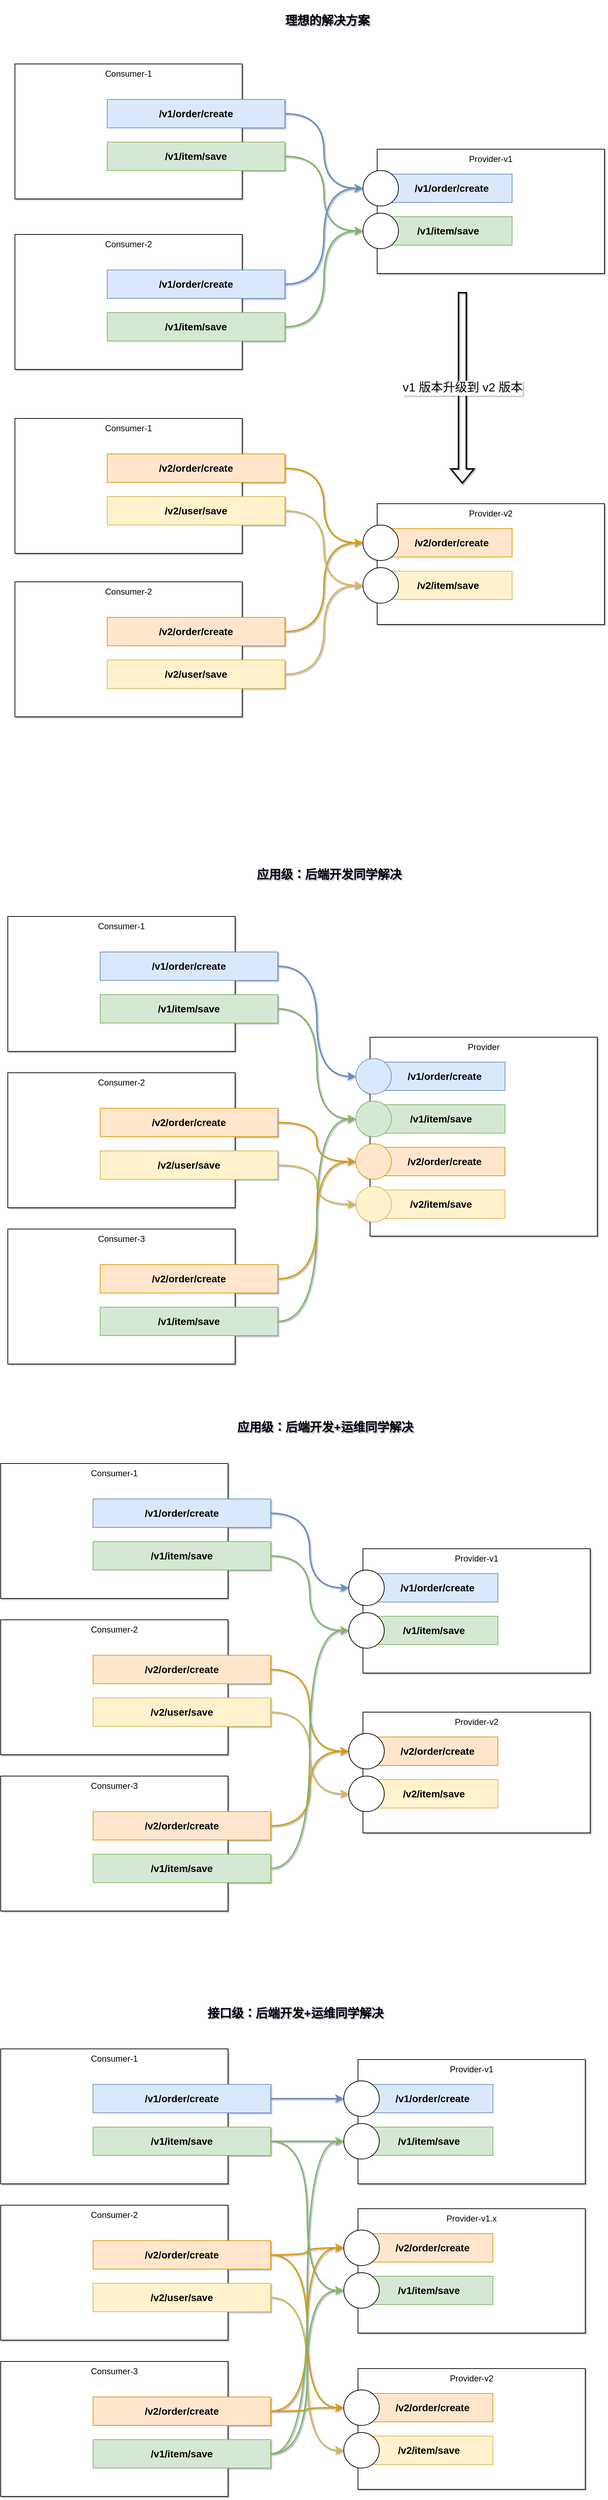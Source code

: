 <mxfile version="17.5.0" type="github">
  <diagram id="qOHGim6ZNj6yDlQAbPKv" name="第 1 页">
    <mxGraphModel dx="1426" dy="1997" grid="0" gridSize="10" guides="1" tooltips="1" connect="1" arrows="1" fold="1" page="1" pageScale="1" pageWidth="827" pageHeight="1169" math="0" shadow="1">
      <root>
        <mxCell id="0" />
        <mxCell id="1" parent="0" />
        <mxCell id="G4z690N9QdItLMLLU8V_-1" value="Consumer-1" style="rounded=0;whiteSpace=wrap;html=1;verticalAlign=top;" vertex="1" parent="1">
          <mxGeometry x="30" y="160" width="320" height="190" as="geometry" />
        </mxCell>
        <mxCell id="G4z690N9QdItLMLLU8V_-24" style="edgeStyle=orthogonalEdgeStyle;rounded=0;orthogonalLoop=1;jettySize=auto;html=1;entryX=0;entryY=0.5;entryDx=0;entryDy=0;fontSize=14;curved=1;fillColor=#dae8fc;strokeColor=#6c8ebf;strokeWidth=2;" edge="1" parent="1" source="G4z690N9QdItLMLLU8V_-2" target="G4z690N9QdItLMLLU8V_-13">
          <mxGeometry relative="1" as="geometry" />
        </mxCell>
        <mxCell id="G4z690N9QdItLMLLU8V_-2" value="/v1/order/create" style="rounded=0;whiteSpace=wrap;html=1;fillColor=#dae8fc;strokeColor=#6c8ebf;fontStyle=1;fontSize=14;" vertex="1" parent="1">
          <mxGeometry x="160" y="210" width="250" height="40" as="geometry" />
        </mxCell>
        <mxCell id="G4z690N9QdItLMLLU8V_-25" style="edgeStyle=orthogonalEdgeStyle;curved=1;rounded=0;orthogonalLoop=1;jettySize=auto;html=1;entryX=0;entryY=0.5;entryDx=0;entryDy=0;fontSize=14;fillColor=#d5e8d4;strokeColor=#82b366;strokeWidth=2;" edge="1" parent="1" source="G4z690N9QdItLMLLU8V_-3" target="G4z690N9QdItLMLLU8V_-14">
          <mxGeometry relative="1" as="geometry" />
        </mxCell>
        <mxCell id="G4z690N9QdItLMLLU8V_-3" value="/v1/item/save" style="rounded=0;whiteSpace=wrap;html=1;fillColor=#d5e8d4;strokeColor=#82b366;fontStyle=1;fontSize=14;" vertex="1" parent="1">
          <mxGeometry x="160" y="270" width="250" height="40" as="geometry" />
        </mxCell>
        <mxCell id="G4z690N9QdItLMLLU8V_-4" value="Consumer-2" style="rounded=0;whiteSpace=wrap;html=1;verticalAlign=top;" vertex="1" parent="1">
          <mxGeometry x="30" y="380" width="320" height="190" as="geometry" />
        </mxCell>
        <mxCell id="G4z690N9QdItLMLLU8V_-26" style="edgeStyle=orthogonalEdgeStyle;curved=1;rounded=0;orthogonalLoop=1;jettySize=auto;html=1;entryX=0;entryY=0.5;entryDx=0;entryDy=0;fontSize=14;fillColor=#ffe6cc;strokeColor=#d79b00;strokeWidth=2;" edge="1" parent="1" source="G4z690N9QdItLMLLU8V_-5" target="G4z690N9QdItLMLLU8V_-22">
          <mxGeometry relative="1" as="geometry" />
        </mxCell>
        <mxCell id="G4z690N9QdItLMLLU8V_-5" value="/v2/order/create" style="rounded=0;whiteSpace=wrap;html=1;fillColor=#ffe6cc;strokeColor=#d79b00;fontStyle=1;fontSize=14;" vertex="1" parent="1">
          <mxGeometry x="160" y="430" width="250" height="40" as="geometry" />
        </mxCell>
        <mxCell id="G4z690N9QdItLMLLU8V_-27" style="edgeStyle=orthogonalEdgeStyle;curved=1;rounded=0;orthogonalLoop=1;jettySize=auto;html=1;entryX=0;entryY=0.5;entryDx=0;entryDy=0;fontSize=14;fillColor=#fff2cc;strokeColor=#d6b656;strokeWidth=2;" edge="1" parent="1" source="G4z690N9QdItLMLLU8V_-6" target="G4z690N9QdItLMLLU8V_-23">
          <mxGeometry relative="1" as="geometry" />
        </mxCell>
        <mxCell id="G4z690N9QdItLMLLU8V_-6" value="/v2/user/save" style="rounded=0;whiteSpace=wrap;html=1;fillColor=#fff2cc;strokeColor=#d6b656;fontStyle=1;fontSize=14;" vertex="1" parent="1">
          <mxGeometry x="160" y="490" width="250" height="40" as="geometry" />
        </mxCell>
        <mxCell id="G4z690N9QdItLMLLU8V_-7" value="Consumer-3" style="rounded=0;whiteSpace=wrap;html=1;verticalAlign=top;" vertex="1" parent="1">
          <mxGeometry x="30" y="600" width="320" height="190" as="geometry" />
        </mxCell>
        <mxCell id="G4z690N9QdItLMLLU8V_-28" style="edgeStyle=orthogonalEdgeStyle;curved=1;rounded=0;orthogonalLoop=1;jettySize=auto;html=1;entryX=0;entryY=0.5;entryDx=0;entryDy=0;fontSize=14;fillColor=#ffe6cc;strokeColor=#d79b00;strokeWidth=2;" edge="1" parent="1" source="G4z690N9QdItLMLLU8V_-8" target="G4z690N9QdItLMLLU8V_-22">
          <mxGeometry relative="1" as="geometry" />
        </mxCell>
        <mxCell id="G4z690N9QdItLMLLU8V_-8" value="/v2/order/create" style="rounded=0;whiteSpace=wrap;html=1;fillColor=#ffe6cc;strokeColor=#d79b00;fontStyle=1;fontSize=14;" vertex="1" parent="1">
          <mxGeometry x="160" y="650" width="250" height="40" as="geometry" />
        </mxCell>
        <mxCell id="G4z690N9QdItLMLLU8V_-29" style="edgeStyle=orthogonalEdgeStyle;curved=1;rounded=0;orthogonalLoop=1;jettySize=auto;html=1;entryX=0;entryY=0.5;entryDx=0;entryDy=0;fontSize=14;fillColor=#d5e8d4;strokeColor=#82b366;strokeWidth=2;" edge="1" parent="1" source="G4z690N9QdItLMLLU8V_-9" target="G4z690N9QdItLMLLU8V_-14">
          <mxGeometry relative="1" as="geometry" />
        </mxCell>
        <mxCell id="G4z690N9QdItLMLLU8V_-9" value="/v1/item/save" style="rounded=0;whiteSpace=wrap;html=1;fillColor=#d5e8d4;strokeColor=#82b366;fontStyle=1;fontSize=14;" vertex="1" parent="1">
          <mxGeometry x="160" y="710" width="250" height="40" as="geometry" />
        </mxCell>
        <mxCell id="G4z690N9QdItLMLLU8V_-10" value="Provider" style="rounded=0;whiteSpace=wrap;html=1;verticalAlign=top;" vertex="1" parent="1">
          <mxGeometry x="540" y="330" width="320" height="280" as="geometry" />
        </mxCell>
        <mxCell id="G4z690N9QdItLMLLU8V_-11" value="/v1/order/create" style="rounded=0;whiteSpace=wrap;html=1;fillColor=#dae8fc;strokeColor=#6c8ebf;fontStyle=1;fontSize=14;" vertex="1" parent="1">
          <mxGeometry x="560" y="365" width="170" height="40" as="geometry" />
        </mxCell>
        <mxCell id="G4z690N9QdItLMLLU8V_-12" value="/v1/item/save" style="rounded=0;whiteSpace=wrap;html=1;fillColor=#d5e8d4;strokeColor=#82b366;fontStyle=1;fontSize=14;" vertex="1" parent="1">
          <mxGeometry x="550" y="425" width="180" height="40" as="geometry" />
        </mxCell>
        <mxCell id="G4z690N9QdItLMLLU8V_-13" value="" style="ellipse;whiteSpace=wrap;html=1;aspect=fixed;fillColor=#dae8fc;strokeColor=#6c8ebf;" vertex="1" parent="1">
          <mxGeometry x="520" y="360" width="50" height="50" as="geometry" />
        </mxCell>
        <mxCell id="G4z690N9QdItLMLLU8V_-14" value="" style="ellipse;whiteSpace=wrap;html=1;aspect=fixed;fillColor=#d5e8d4;strokeColor=#82b366;" vertex="1" parent="1">
          <mxGeometry x="520" y="420" width="50" height="50" as="geometry" />
        </mxCell>
        <mxCell id="G4z690N9QdItLMLLU8V_-20" value="/v2/order/create" style="rounded=0;whiteSpace=wrap;html=1;fillColor=#ffe6cc;strokeColor=#d79b00;fontStyle=1;fontSize=14;" vertex="1" parent="1">
          <mxGeometry x="560" y="485" width="170" height="40" as="geometry" />
        </mxCell>
        <mxCell id="G4z690N9QdItLMLLU8V_-21" value="/v2/item/save" style="rounded=0;whiteSpace=wrap;html=1;fillColor=#fff2cc;strokeColor=#d6b656;fontStyle=1;fontSize=14;" vertex="1" parent="1">
          <mxGeometry x="550" y="545" width="180" height="40" as="geometry" />
        </mxCell>
        <mxCell id="G4z690N9QdItLMLLU8V_-22" value="" style="ellipse;whiteSpace=wrap;html=1;aspect=fixed;fillColor=#ffe6cc;strokeColor=#d79b00;" vertex="1" parent="1">
          <mxGeometry x="520" y="480" width="50" height="50" as="geometry" />
        </mxCell>
        <mxCell id="G4z690N9QdItLMLLU8V_-23" value="" style="ellipse;whiteSpace=wrap;html=1;aspect=fixed;fillColor=#fff2cc;strokeColor=#d6b656;" vertex="1" parent="1">
          <mxGeometry x="520" y="540" width="50" height="50" as="geometry" />
        </mxCell>
        <mxCell id="G4z690N9QdItLMLLU8V_-30" value="应用级：后端开发同学解决" style="text;html=1;strokeColor=none;fillColor=none;align=center;verticalAlign=middle;whiteSpace=wrap;rounded=0;fontSize=17;fontStyle=1" vertex="1" parent="1">
          <mxGeometry x="363" y="72" width="239" height="60" as="geometry" />
        </mxCell>
        <mxCell id="G4z690N9QdItLMLLU8V_-31" value="Consumer-1" style="rounded=0;whiteSpace=wrap;html=1;verticalAlign=top;" vertex="1" parent="1">
          <mxGeometry x="20" y="930" width="320" height="190" as="geometry" />
        </mxCell>
        <mxCell id="G4z690N9QdItLMLLU8V_-32" style="edgeStyle=orthogonalEdgeStyle;rounded=0;orthogonalLoop=1;jettySize=auto;html=1;entryX=0;entryY=0.5;entryDx=0;entryDy=0;fontSize=14;curved=1;fillColor=#dae8fc;strokeColor=#6c8ebf;strokeWidth=2;" edge="1" parent="1" source="G4z690N9QdItLMLLU8V_-33" target="G4z690N9QdItLMLLU8V_-49">
          <mxGeometry relative="1" as="geometry" />
        </mxCell>
        <mxCell id="G4z690N9QdItLMLLU8V_-33" value="/v1/order/create" style="rounded=0;whiteSpace=wrap;html=1;fillColor=#dae8fc;strokeColor=#6c8ebf;fontStyle=1;fontSize=14;" vertex="1" parent="1">
          <mxGeometry x="150" y="980" width="250" height="40" as="geometry" />
        </mxCell>
        <mxCell id="G4z690N9QdItLMLLU8V_-34" style="edgeStyle=orthogonalEdgeStyle;curved=1;rounded=0;orthogonalLoop=1;jettySize=auto;html=1;entryX=0;entryY=0.5;entryDx=0;entryDy=0;fontSize=14;fillColor=#d5e8d4;strokeColor=#82b366;strokeWidth=2;" edge="1" parent="1" source="G4z690N9QdItLMLLU8V_-35" target="G4z690N9QdItLMLLU8V_-50">
          <mxGeometry relative="1" as="geometry" />
        </mxCell>
        <mxCell id="G4z690N9QdItLMLLU8V_-35" value="/v1/item/save" style="rounded=0;whiteSpace=wrap;html=1;fillColor=#d5e8d4;strokeColor=#82b366;fontStyle=1;fontSize=14;" vertex="1" parent="1">
          <mxGeometry x="150" y="1040" width="250" height="40" as="geometry" />
        </mxCell>
        <mxCell id="G4z690N9QdItLMLLU8V_-36" value="Consumer-2" style="rounded=0;whiteSpace=wrap;html=1;verticalAlign=top;" vertex="1" parent="1">
          <mxGeometry x="20" y="1150" width="320" height="190" as="geometry" />
        </mxCell>
        <mxCell id="G4z690N9QdItLMLLU8V_-37" style="edgeStyle=orthogonalEdgeStyle;curved=1;rounded=0;orthogonalLoop=1;jettySize=auto;html=1;entryX=0;entryY=0.5;entryDx=0;entryDy=0;fontSize=14;fillColor=#ffe6cc;strokeColor=#d79b00;strokeWidth=2;" edge="1" parent="1" source="G4z690N9QdItLMLLU8V_-38" target="G4z690N9QdItLMLLU8V_-63">
          <mxGeometry relative="1" as="geometry">
            <mxPoint x="520" y="1120" as="targetPoint" />
          </mxGeometry>
        </mxCell>
        <mxCell id="G4z690N9QdItLMLLU8V_-38" value="/v2/order/create" style="rounded=0;whiteSpace=wrap;html=1;fillColor=#ffe6cc;strokeColor=#d79b00;fontStyle=1;fontSize=14;" vertex="1" parent="1">
          <mxGeometry x="150" y="1200" width="250" height="40" as="geometry" />
        </mxCell>
        <mxCell id="G4z690N9QdItLMLLU8V_-39" style="edgeStyle=orthogonalEdgeStyle;curved=1;rounded=0;orthogonalLoop=1;jettySize=auto;html=1;entryX=0;entryY=0.5;entryDx=0;entryDy=0;fontSize=14;fillColor=#fff2cc;strokeColor=#d6b656;strokeWidth=2;" edge="1" parent="1" source="G4z690N9QdItLMLLU8V_-40" target="G4z690N9QdItLMLLU8V_-64">
          <mxGeometry relative="1" as="geometry">
            <mxPoint x="520" y="1180" as="targetPoint" />
          </mxGeometry>
        </mxCell>
        <mxCell id="G4z690N9QdItLMLLU8V_-40" value="/v2/user/save" style="rounded=0;whiteSpace=wrap;html=1;fillColor=#fff2cc;strokeColor=#d6b656;fontStyle=1;fontSize=14;" vertex="1" parent="1">
          <mxGeometry x="150" y="1260" width="250" height="40" as="geometry" />
        </mxCell>
        <mxCell id="G4z690N9QdItLMLLU8V_-41" value="Consumer-3" style="rounded=0;whiteSpace=wrap;html=1;verticalAlign=top;" vertex="1" parent="1">
          <mxGeometry x="20" y="1370" width="320" height="190" as="geometry" />
        </mxCell>
        <mxCell id="G4z690N9QdItLMLLU8V_-42" style="edgeStyle=orthogonalEdgeStyle;curved=1;rounded=0;orthogonalLoop=1;jettySize=auto;html=1;entryX=0;entryY=0.5;entryDx=0;entryDy=0;fontSize=14;fillColor=#ffe6cc;strokeColor=#d79b00;strokeWidth=2;" edge="1" parent="1" source="G4z690N9QdItLMLLU8V_-43" target="G4z690N9QdItLMLLU8V_-63">
          <mxGeometry relative="1" as="geometry">
            <mxPoint x="520" y="1120" as="targetPoint" />
          </mxGeometry>
        </mxCell>
        <mxCell id="G4z690N9QdItLMLLU8V_-43" value="/v2/order/create" style="rounded=0;whiteSpace=wrap;html=1;fillColor=#ffe6cc;strokeColor=#d79b00;fontStyle=1;fontSize=14;" vertex="1" parent="1">
          <mxGeometry x="150" y="1420" width="250" height="40" as="geometry" />
        </mxCell>
        <mxCell id="G4z690N9QdItLMLLU8V_-44" style="edgeStyle=orthogonalEdgeStyle;curved=1;rounded=0;orthogonalLoop=1;jettySize=auto;html=1;entryX=0;entryY=0.5;entryDx=0;entryDy=0;fontSize=14;fillColor=#d5e8d4;strokeColor=#82b366;strokeWidth=2;" edge="1" parent="1" source="G4z690N9QdItLMLLU8V_-45" target="G4z690N9QdItLMLLU8V_-50">
          <mxGeometry relative="1" as="geometry" />
        </mxCell>
        <mxCell id="G4z690N9QdItLMLLU8V_-45" value="/v1/item/save" style="rounded=0;whiteSpace=wrap;html=1;fillColor=#d5e8d4;strokeColor=#82b366;fontStyle=1;fontSize=14;" vertex="1" parent="1">
          <mxGeometry x="150" y="1480" width="250" height="40" as="geometry" />
        </mxCell>
        <mxCell id="G4z690N9QdItLMLLU8V_-46" value="Provider-v1" style="rounded=0;whiteSpace=wrap;html=1;verticalAlign=top;" vertex="1" parent="1">
          <mxGeometry x="530" y="1050" width="320" height="175" as="geometry" />
        </mxCell>
        <mxCell id="G4z690N9QdItLMLLU8V_-47" value="/v1/order/create" style="rounded=0;whiteSpace=wrap;html=1;fillColor=#dae8fc;strokeColor=#6c8ebf;fontStyle=1;fontSize=14;" vertex="1" parent="1">
          <mxGeometry x="550" y="1085" width="170" height="40" as="geometry" />
        </mxCell>
        <mxCell id="G4z690N9QdItLMLLU8V_-48" value="/v1/item/save" style="rounded=0;whiteSpace=wrap;html=1;fillColor=#d5e8d4;strokeColor=#82b366;fontStyle=1;fontSize=14;" vertex="1" parent="1">
          <mxGeometry x="540" y="1145" width="180" height="40" as="geometry" />
        </mxCell>
        <mxCell id="G4z690N9QdItLMLLU8V_-49" value="" style="ellipse;whiteSpace=wrap;html=1;aspect=fixed;" vertex="1" parent="1">
          <mxGeometry x="510" y="1080" width="50" height="50" as="geometry" />
        </mxCell>
        <mxCell id="G4z690N9QdItLMLLU8V_-50" value="" style="ellipse;whiteSpace=wrap;html=1;aspect=fixed;" vertex="1" parent="1">
          <mxGeometry x="510" y="1140" width="50" height="50" as="geometry" />
        </mxCell>
        <mxCell id="G4z690N9QdItLMLLU8V_-56" value="Provider-v2" style="rounded=0;whiteSpace=wrap;html=1;verticalAlign=top;" vertex="1" parent="1">
          <mxGeometry x="530" y="1280" width="320" height="170" as="geometry" />
        </mxCell>
        <mxCell id="G4z690N9QdItLMLLU8V_-61" value="/v2/order/create" style="rounded=0;whiteSpace=wrap;html=1;fillColor=#ffe6cc;strokeColor=#d79b00;fontStyle=1;fontSize=14;" vertex="1" parent="1">
          <mxGeometry x="550" y="1315" width="170" height="40" as="geometry" />
        </mxCell>
        <mxCell id="G4z690N9QdItLMLLU8V_-62" value="/v2/item/save" style="rounded=0;whiteSpace=wrap;html=1;fillColor=#fff2cc;strokeColor=#d6b656;fontStyle=1;fontSize=14;" vertex="1" parent="1">
          <mxGeometry x="540" y="1375" width="180" height="40" as="geometry" />
        </mxCell>
        <mxCell id="G4z690N9QdItLMLLU8V_-63" value="" style="ellipse;whiteSpace=wrap;html=1;aspect=fixed;" vertex="1" parent="1">
          <mxGeometry x="510" y="1310" width="50" height="50" as="geometry" />
        </mxCell>
        <mxCell id="G4z690N9QdItLMLLU8V_-64" value="" style="ellipse;whiteSpace=wrap;html=1;aspect=fixed;" vertex="1" parent="1">
          <mxGeometry x="510" y="1370" width="50" height="50" as="geometry" />
        </mxCell>
        <mxCell id="G4z690N9QdItLMLLU8V_-65" value="应用级：后端开发+运维同学解决" style="text;html=1;strokeColor=none;fillColor=none;align=center;verticalAlign=middle;whiteSpace=wrap;rounded=0;fontSize=17;fontStyle=1" vertex="1" parent="1">
          <mxGeometry x="350" y="850" width="254" height="60" as="geometry" />
        </mxCell>
        <mxCell id="G4z690N9QdItLMLLU8V_-66" value="Consumer-1" style="rounded=0;whiteSpace=wrap;html=1;verticalAlign=top;" vertex="1" parent="1">
          <mxGeometry x="40" y="-1040" width="320" height="190" as="geometry" />
        </mxCell>
        <mxCell id="G4z690N9QdItLMLLU8V_-80" style="edgeStyle=orthogonalEdgeStyle;curved=1;rounded=0;orthogonalLoop=1;jettySize=auto;html=1;entryX=0;entryY=0.5;entryDx=0;entryDy=0;fontSize=17;strokeWidth=2;fillColor=#dae8fc;strokeColor=#6c8ebf;" edge="1" parent="1" source="G4z690N9QdItLMLLU8V_-67" target="G4z690N9QdItLMLLU8V_-75">
          <mxGeometry relative="1" as="geometry" />
        </mxCell>
        <mxCell id="G4z690N9QdItLMLLU8V_-67" value="/v1/order/create" style="rounded=0;whiteSpace=wrap;html=1;fillColor=#dae8fc;strokeColor=#6c8ebf;fontStyle=1;fontSize=14;" vertex="1" parent="1">
          <mxGeometry x="170" y="-990" width="250" height="40" as="geometry" />
        </mxCell>
        <mxCell id="G4z690N9QdItLMLLU8V_-81" style="edgeStyle=orthogonalEdgeStyle;curved=1;rounded=0;orthogonalLoop=1;jettySize=auto;html=1;entryX=0;entryY=0.5;entryDx=0;entryDy=0;fontSize=17;strokeWidth=2;fillColor=#d5e8d4;strokeColor=#82b366;" edge="1" parent="1" source="G4z690N9QdItLMLLU8V_-68" target="G4z690N9QdItLMLLU8V_-76">
          <mxGeometry relative="1" as="geometry" />
        </mxCell>
        <mxCell id="G4z690N9QdItLMLLU8V_-68" value="/v1/item/save" style="rounded=0;whiteSpace=wrap;html=1;fillColor=#d5e8d4;strokeColor=#82b366;fontStyle=1;fontSize=14;" vertex="1" parent="1">
          <mxGeometry x="170" y="-930" width="250" height="40" as="geometry" />
        </mxCell>
        <mxCell id="G4z690N9QdItLMLLU8V_-69" value="Consumer-2" style="rounded=0;whiteSpace=wrap;html=1;verticalAlign=top;" vertex="1" parent="1">
          <mxGeometry x="40" y="-311" width="320" height="190" as="geometry" />
        </mxCell>
        <mxCell id="G4z690N9QdItLMLLU8V_-94" style="edgeStyle=orthogonalEdgeStyle;curved=1;rounded=0;orthogonalLoop=1;jettySize=auto;html=1;entryX=0;entryY=0.5;entryDx=0;entryDy=0;fontSize=17;strokeWidth=2;fillColor=#ffe6cc;strokeColor=#d79b00;" edge="1" parent="1" source="G4z690N9QdItLMLLU8V_-70" target="G4z690N9QdItLMLLU8V_-90">
          <mxGeometry relative="1" as="geometry" />
        </mxCell>
        <mxCell id="G4z690N9QdItLMLLU8V_-70" value="/v2/order/create" style="rounded=0;whiteSpace=wrap;html=1;fillColor=#ffe6cc;strokeColor=#d79b00;fontStyle=1;fontSize=14;" vertex="1" parent="1">
          <mxGeometry x="170" y="-261" width="250" height="40" as="geometry" />
        </mxCell>
        <mxCell id="G4z690N9QdItLMLLU8V_-95" style="edgeStyle=orthogonalEdgeStyle;curved=1;rounded=0;orthogonalLoop=1;jettySize=auto;html=1;entryX=0;entryY=0.5;entryDx=0;entryDy=0;fontSize=17;strokeWidth=2;fillColor=#fff2cc;strokeColor=#d6b656;" edge="1" parent="1" source="G4z690N9QdItLMLLU8V_-71" target="G4z690N9QdItLMLLU8V_-91">
          <mxGeometry relative="1" as="geometry" />
        </mxCell>
        <mxCell id="G4z690N9QdItLMLLU8V_-71" value="/v2/user/save" style="rounded=0;whiteSpace=wrap;html=1;fillColor=#fff2cc;strokeColor=#d6b656;fontStyle=1;fontSize=14;" vertex="1" parent="1">
          <mxGeometry x="170" y="-201" width="250" height="40" as="geometry" />
        </mxCell>
        <mxCell id="G4z690N9QdItLMLLU8V_-72" value="Provider-v1" style="rounded=0;whiteSpace=wrap;html=1;verticalAlign=top;" vertex="1" parent="1">
          <mxGeometry x="550" y="-920" width="320" height="175" as="geometry" />
        </mxCell>
        <mxCell id="G4z690N9QdItLMLLU8V_-73" value="/v1/order/create" style="rounded=0;whiteSpace=wrap;html=1;fillColor=#dae8fc;strokeColor=#6c8ebf;fontStyle=1;fontSize=14;" vertex="1" parent="1">
          <mxGeometry x="570" y="-885" width="170" height="40" as="geometry" />
        </mxCell>
        <mxCell id="G4z690N9QdItLMLLU8V_-74" value="/v1/item/save" style="rounded=0;whiteSpace=wrap;html=1;fillColor=#d5e8d4;strokeColor=#82b366;fontStyle=1;fontSize=14;" vertex="1" parent="1">
          <mxGeometry x="560" y="-825" width="180" height="40" as="geometry" />
        </mxCell>
        <mxCell id="G4z690N9QdItLMLLU8V_-75" value="" style="ellipse;whiteSpace=wrap;html=1;aspect=fixed;" vertex="1" parent="1">
          <mxGeometry x="530" y="-890" width="50" height="50" as="geometry" />
        </mxCell>
        <mxCell id="G4z690N9QdItLMLLU8V_-76" value="" style="ellipse;whiteSpace=wrap;html=1;aspect=fixed;" vertex="1" parent="1">
          <mxGeometry x="530" y="-830" width="50" height="50" as="geometry" />
        </mxCell>
        <mxCell id="G4z690N9QdItLMLLU8V_-77" value="Consumer-2" style="rounded=0;whiteSpace=wrap;html=1;verticalAlign=top;" vertex="1" parent="1">
          <mxGeometry x="40" y="-800" width="320" height="190" as="geometry" />
        </mxCell>
        <mxCell id="G4z690N9QdItLMLLU8V_-82" style="edgeStyle=orthogonalEdgeStyle;curved=1;rounded=0;orthogonalLoop=1;jettySize=auto;html=1;entryX=0;entryY=0.5;entryDx=0;entryDy=0;fontSize=17;strokeWidth=2;fillColor=#dae8fc;strokeColor=#6c8ebf;" edge="1" parent="1" source="G4z690N9QdItLMLLU8V_-78" target="G4z690N9QdItLMLLU8V_-75">
          <mxGeometry relative="1" as="geometry" />
        </mxCell>
        <mxCell id="G4z690N9QdItLMLLU8V_-78" value="/v1/order/create" style="rounded=0;whiteSpace=wrap;html=1;fillColor=#dae8fc;strokeColor=#6c8ebf;fontStyle=1;fontSize=14;" vertex="1" parent="1">
          <mxGeometry x="170" y="-750" width="250" height="40" as="geometry" />
        </mxCell>
        <mxCell id="G4z690N9QdItLMLLU8V_-83" style="edgeStyle=orthogonalEdgeStyle;curved=1;rounded=0;orthogonalLoop=1;jettySize=auto;html=1;entryX=0;entryY=0.5;entryDx=0;entryDy=0;fontSize=17;strokeWidth=2;fillColor=#d5e8d4;strokeColor=#82b366;" edge="1" parent="1" source="G4z690N9QdItLMLLU8V_-79" target="G4z690N9QdItLMLLU8V_-76">
          <mxGeometry relative="1" as="geometry" />
        </mxCell>
        <mxCell id="G4z690N9QdItLMLLU8V_-79" value="/v1/item/save" style="rounded=0;whiteSpace=wrap;html=1;fillColor=#d5e8d4;strokeColor=#82b366;fontStyle=1;fontSize=14;" vertex="1" parent="1">
          <mxGeometry x="170" y="-690" width="250" height="40" as="geometry" />
        </mxCell>
        <mxCell id="G4z690N9QdItLMLLU8V_-84" value="Consumer-1" style="rounded=0;whiteSpace=wrap;html=1;verticalAlign=top;" vertex="1" parent="1">
          <mxGeometry x="40" y="-541" width="320" height="190" as="geometry" />
        </mxCell>
        <mxCell id="G4z690N9QdItLMLLU8V_-92" style="edgeStyle=orthogonalEdgeStyle;curved=1;rounded=0;orthogonalLoop=1;jettySize=auto;html=1;entryX=0;entryY=0.5;entryDx=0;entryDy=0;fontSize=17;strokeWidth=2;fillColor=#ffe6cc;strokeColor=#d79b00;" edge="1" parent="1" source="G4z690N9QdItLMLLU8V_-85" target="G4z690N9QdItLMLLU8V_-90">
          <mxGeometry relative="1" as="geometry" />
        </mxCell>
        <mxCell id="G4z690N9QdItLMLLU8V_-85" value="/v2/order/create" style="rounded=0;whiteSpace=wrap;html=1;fillColor=#ffe6cc;strokeColor=#d79b00;fontStyle=1;fontSize=14;" vertex="1" parent="1">
          <mxGeometry x="170" y="-491" width="250" height="40" as="geometry" />
        </mxCell>
        <mxCell id="G4z690N9QdItLMLLU8V_-93" style="edgeStyle=orthogonalEdgeStyle;curved=1;rounded=0;orthogonalLoop=1;jettySize=auto;html=1;entryX=0;entryY=0.5;entryDx=0;entryDy=0;fontSize=17;strokeWidth=2;fillColor=#fff2cc;strokeColor=#d6b656;" edge="1" parent="1" source="G4z690N9QdItLMLLU8V_-86" target="G4z690N9QdItLMLLU8V_-91">
          <mxGeometry relative="1" as="geometry" />
        </mxCell>
        <mxCell id="G4z690N9QdItLMLLU8V_-86" value="/v2/user/save" style="rounded=0;whiteSpace=wrap;html=1;fillColor=#fff2cc;strokeColor=#d6b656;fontStyle=1;fontSize=14;" vertex="1" parent="1">
          <mxGeometry x="170" y="-431" width="250" height="40" as="geometry" />
        </mxCell>
        <mxCell id="G4z690N9QdItLMLLU8V_-87" value="Provider-v2" style="rounded=0;whiteSpace=wrap;html=1;verticalAlign=top;" vertex="1" parent="1">
          <mxGeometry x="550" y="-421" width="320" height="170" as="geometry" />
        </mxCell>
        <mxCell id="G4z690N9QdItLMLLU8V_-88" value="/v2/order/create" style="rounded=0;whiteSpace=wrap;html=1;fillColor=#ffe6cc;strokeColor=#d79b00;fontStyle=1;fontSize=14;" vertex="1" parent="1">
          <mxGeometry x="570" y="-386" width="170" height="40" as="geometry" />
        </mxCell>
        <mxCell id="G4z690N9QdItLMLLU8V_-89" value="/v2/item/save" style="rounded=0;whiteSpace=wrap;html=1;fillColor=#fff2cc;strokeColor=#d6b656;fontStyle=1;fontSize=14;" vertex="1" parent="1">
          <mxGeometry x="560" y="-326" width="180" height="40" as="geometry" />
        </mxCell>
        <mxCell id="G4z690N9QdItLMLLU8V_-90" value="" style="ellipse;whiteSpace=wrap;html=1;aspect=fixed;" vertex="1" parent="1">
          <mxGeometry x="530" y="-391" width="50" height="50" as="geometry" />
        </mxCell>
        <mxCell id="G4z690N9QdItLMLLU8V_-91" value="" style="ellipse;whiteSpace=wrap;html=1;aspect=fixed;" vertex="1" parent="1">
          <mxGeometry x="530" y="-331" width="50" height="50" as="geometry" />
        </mxCell>
        <mxCell id="G4z690N9QdItLMLLU8V_-96" value="理想的解决方案" style="text;html=1;strokeColor=none;fillColor=none;align=center;verticalAlign=middle;whiteSpace=wrap;rounded=0;fontSize=17;fontStyle=1" vertex="1" parent="1">
          <mxGeometry x="400" y="-1130" width="160" height="60" as="geometry" />
        </mxCell>
        <mxCell id="G4z690N9QdItLMLLU8V_-97" value="v1 版本升级到 v2 版本" style="shape=flexArrow;endArrow=classic;html=1;rounded=0;fontSize=17;strokeWidth=2;curved=1;" edge="1" parent="1">
          <mxGeometry width="50" height="50" relative="1" as="geometry">
            <mxPoint x="670" y="-719" as="sourcePoint" />
            <mxPoint x="670" y="-449" as="targetPoint" />
          </mxGeometry>
        </mxCell>
        <mxCell id="G4z690N9QdItLMLLU8V_-98" value="Consumer-1" style="rounded=0;whiteSpace=wrap;html=1;verticalAlign=top;" vertex="1" parent="1">
          <mxGeometry x="20" y="1754" width="320" height="190" as="geometry" />
        </mxCell>
        <mxCell id="G4z690N9QdItLMLLU8V_-99" style="edgeStyle=orthogonalEdgeStyle;rounded=0;orthogonalLoop=1;jettySize=auto;html=1;entryX=0;entryY=0.5;entryDx=0;entryDy=0;fontSize=14;curved=1;fillColor=#dae8fc;strokeColor=#6c8ebf;strokeWidth=2;" edge="1" parent="1" source="G4z690N9QdItLMLLU8V_-100" target="G4z690N9QdItLMLLU8V_-116">
          <mxGeometry relative="1" as="geometry" />
        </mxCell>
        <mxCell id="G4z690N9QdItLMLLU8V_-100" value="/v1/order/create" style="rounded=0;whiteSpace=wrap;html=1;fillColor=#dae8fc;strokeColor=#6c8ebf;fontStyle=1;fontSize=14;" vertex="1" parent="1">
          <mxGeometry x="150" y="1804" width="250" height="40" as="geometry" />
        </mxCell>
        <mxCell id="G4z690N9QdItLMLLU8V_-101" style="edgeStyle=orthogonalEdgeStyle;curved=1;rounded=0;orthogonalLoop=1;jettySize=auto;html=1;entryX=0;entryY=0.5;entryDx=0;entryDy=0;fontSize=14;fillColor=#d5e8d4;strokeColor=#82b366;strokeWidth=2;" edge="1" parent="1" source="G4z690N9QdItLMLLU8V_-102" target="G4z690N9QdItLMLLU8V_-117">
          <mxGeometry relative="1" as="geometry" />
        </mxCell>
        <mxCell id="G4z690N9QdItLMLLU8V_-130" style="edgeStyle=orthogonalEdgeStyle;curved=1;rounded=0;orthogonalLoop=1;jettySize=auto;html=1;entryX=0;entryY=0.5;entryDx=0;entryDy=0;fontSize=17;strokeWidth=2;fillColor=#d5e8d4;strokeColor=#82b366;" edge="1" parent="1" source="G4z690N9QdItLMLLU8V_-102" target="G4z690N9QdItLMLLU8V_-127">
          <mxGeometry relative="1" as="geometry" />
        </mxCell>
        <mxCell id="G4z690N9QdItLMLLU8V_-102" value="/v1/item/save" style="rounded=0;whiteSpace=wrap;html=1;fillColor=#d5e8d4;strokeColor=#82b366;fontStyle=1;fontSize=14;" vertex="1" parent="1">
          <mxGeometry x="150" y="1864" width="250" height="40" as="geometry" />
        </mxCell>
        <mxCell id="G4z690N9QdItLMLLU8V_-103" value="Consumer-2" style="rounded=0;whiteSpace=wrap;html=1;verticalAlign=top;" vertex="1" parent="1">
          <mxGeometry x="20" y="1974" width="320" height="190" as="geometry" />
        </mxCell>
        <mxCell id="G4z690N9QdItLMLLU8V_-104" style="edgeStyle=orthogonalEdgeStyle;curved=1;rounded=0;orthogonalLoop=1;jettySize=auto;html=1;entryX=0;entryY=0.5;entryDx=0;entryDy=0;fontSize=14;fillColor=#ffe6cc;strokeColor=#d79b00;strokeWidth=2;" edge="1" parent="1" source="G4z690N9QdItLMLLU8V_-105" target="G4z690N9QdItLMLLU8V_-121">
          <mxGeometry relative="1" as="geometry">
            <mxPoint x="520" y="1944" as="targetPoint" />
          </mxGeometry>
        </mxCell>
        <mxCell id="G4z690N9QdItLMLLU8V_-128" style="edgeStyle=orthogonalEdgeStyle;curved=1;rounded=0;orthogonalLoop=1;jettySize=auto;html=1;entryX=0;entryY=0.5;entryDx=0;entryDy=0;fontSize=17;strokeWidth=2;fillColor=#ffe6cc;strokeColor=#d79b00;" edge="1" parent="1" source="G4z690N9QdItLMLLU8V_-105" target="G4z690N9QdItLMLLU8V_-126">
          <mxGeometry relative="1" as="geometry" />
        </mxCell>
        <mxCell id="G4z690N9QdItLMLLU8V_-105" value="/v2/order/create" style="rounded=0;whiteSpace=wrap;html=1;fillColor=#ffe6cc;strokeColor=#d79b00;fontStyle=1;fontSize=14;" vertex="1" parent="1">
          <mxGeometry x="150" y="2024" width="250" height="40" as="geometry" />
        </mxCell>
        <mxCell id="G4z690N9QdItLMLLU8V_-106" style="edgeStyle=orthogonalEdgeStyle;curved=1;rounded=0;orthogonalLoop=1;jettySize=auto;html=1;entryX=0;entryY=0.5;entryDx=0;entryDy=0;fontSize=14;fillColor=#fff2cc;strokeColor=#d6b656;strokeWidth=2;" edge="1" parent="1" source="G4z690N9QdItLMLLU8V_-107" target="G4z690N9QdItLMLLU8V_-122">
          <mxGeometry relative="1" as="geometry">
            <mxPoint x="520" y="2004" as="targetPoint" />
          </mxGeometry>
        </mxCell>
        <mxCell id="G4z690N9QdItLMLLU8V_-107" value="/v2/user/save" style="rounded=0;whiteSpace=wrap;html=1;fillColor=#fff2cc;strokeColor=#d6b656;fontStyle=1;fontSize=14;" vertex="1" parent="1">
          <mxGeometry x="150" y="2084" width="250" height="40" as="geometry" />
        </mxCell>
        <mxCell id="G4z690N9QdItLMLLU8V_-108" value="Consumer-3" style="rounded=0;whiteSpace=wrap;html=1;verticalAlign=top;" vertex="1" parent="1">
          <mxGeometry x="20" y="2194" width="320" height="190" as="geometry" />
        </mxCell>
        <mxCell id="G4z690N9QdItLMLLU8V_-109" style="edgeStyle=orthogonalEdgeStyle;curved=1;rounded=0;orthogonalLoop=1;jettySize=auto;html=1;entryX=0;entryY=0.5;entryDx=0;entryDy=0;fontSize=14;fillColor=#ffe6cc;strokeColor=#d79b00;strokeWidth=2;" edge="1" parent="1" source="G4z690N9QdItLMLLU8V_-110" target="G4z690N9QdItLMLLU8V_-121">
          <mxGeometry relative="1" as="geometry">
            <mxPoint x="520" y="1944" as="targetPoint" />
          </mxGeometry>
        </mxCell>
        <mxCell id="G4z690N9QdItLMLLU8V_-129" style="edgeStyle=orthogonalEdgeStyle;curved=1;rounded=0;orthogonalLoop=1;jettySize=auto;html=1;entryX=0;entryY=0.5;entryDx=0;entryDy=0;fontSize=17;strokeWidth=2;fillColor=#ffe6cc;strokeColor=#d79b00;" edge="1" parent="1" source="G4z690N9QdItLMLLU8V_-110" target="G4z690N9QdItLMLLU8V_-126">
          <mxGeometry relative="1" as="geometry" />
        </mxCell>
        <mxCell id="G4z690N9QdItLMLLU8V_-110" value="/v2/order/create" style="rounded=0;whiteSpace=wrap;html=1;fillColor=#ffe6cc;strokeColor=#d79b00;fontStyle=1;fontSize=14;" vertex="1" parent="1">
          <mxGeometry x="150" y="2244" width="250" height="40" as="geometry" />
        </mxCell>
        <mxCell id="G4z690N9QdItLMLLU8V_-111" style="edgeStyle=orthogonalEdgeStyle;curved=1;rounded=0;orthogonalLoop=1;jettySize=auto;html=1;entryX=0;entryY=0.5;entryDx=0;entryDy=0;fontSize=14;fillColor=#d5e8d4;strokeColor=#82b366;strokeWidth=2;" edge="1" parent="1" source="G4z690N9QdItLMLLU8V_-112" target="G4z690N9QdItLMLLU8V_-117">
          <mxGeometry relative="1" as="geometry" />
        </mxCell>
        <mxCell id="G4z690N9QdItLMLLU8V_-131" style="edgeStyle=orthogonalEdgeStyle;curved=1;rounded=0;orthogonalLoop=1;jettySize=auto;html=1;entryX=0;entryY=0.5;entryDx=0;entryDy=0;fontSize=17;strokeWidth=2;fillColor=#d5e8d4;strokeColor=#82b366;" edge="1" parent="1" source="G4z690N9QdItLMLLU8V_-112" target="G4z690N9QdItLMLLU8V_-127">
          <mxGeometry relative="1" as="geometry" />
        </mxCell>
        <mxCell id="G4z690N9QdItLMLLU8V_-112" value="/v1/item/save" style="rounded=0;whiteSpace=wrap;html=1;fillColor=#d5e8d4;strokeColor=#82b366;fontStyle=1;fontSize=14;" vertex="1" parent="1">
          <mxGeometry x="150" y="2304" width="250" height="40" as="geometry" />
        </mxCell>
        <mxCell id="G4z690N9QdItLMLLU8V_-113" value="Provider-v1" style="rounded=0;whiteSpace=wrap;html=1;verticalAlign=top;" vertex="1" parent="1">
          <mxGeometry x="523" y="1769" width="320" height="175" as="geometry" />
        </mxCell>
        <mxCell id="G4z690N9QdItLMLLU8V_-114" value="/v1/order/create" style="rounded=0;whiteSpace=wrap;html=1;fillColor=#dae8fc;strokeColor=#6c8ebf;fontStyle=1;fontSize=14;" vertex="1" parent="1">
          <mxGeometry x="543" y="1804" width="170" height="40" as="geometry" />
        </mxCell>
        <mxCell id="G4z690N9QdItLMLLU8V_-115" value="/v1/item/save" style="rounded=0;whiteSpace=wrap;html=1;fillColor=#d5e8d4;strokeColor=#82b366;fontStyle=1;fontSize=14;" vertex="1" parent="1">
          <mxGeometry x="533" y="1864" width="180" height="40" as="geometry" />
        </mxCell>
        <mxCell id="G4z690N9QdItLMLLU8V_-116" value="" style="ellipse;whiteSpace=wrap;html=1;aspect=fixed;" vertex="1" parent="1">
          <mxGeometry x="503" y="1799" width="50" height="50" as="geometry" />
        </mxCell>
        <mxCell id="G4z690N9QdItLMLLU8V_-117" value="" style="ellipse;whiteSpace=wrap;html=1;aspect=fixed;" vertex="1" parent="1">
          <mxGeometry x="503" y="1859" width="50" height="50" as="geometry" />
        </mxCell>
        <mxCell id="G4z690N9QdItLMLLU8V_-118" value="Provider-v2" style="rounded=0;whiteSpace=wrap;html=1;verticalAlign=top;" vertex="1" parent="1">
          <mxGeometry x="523" y="2204" width="320" height="170" as="geometry" />
        </mxCell>
        <mxCell id="G4z690N9QdItLMLLU8V_-119" value="/v2/order/create" style="rounded=0;whiteSpace=wrap;html=1;fillColor=#ffe6cc;strokeColor=#d79b00;fontStyle=1;fontSize=14;" vertex="1" parent="1">
          <mxGeometry x="543" y="2239" width="170" height="40" as="geometry" />
        </mxCell>
        <mxCell id="G4z690N9QdItLMLLU8V_-120" value="/v2/item/save" style="rounded=0;whiteSpace=wrap;html=1;fillColor=#fff2cc;strokeColor=#d6b656;fontStyle=1;fontSize=14;" vertex="1" parent="1">
          <mxGeometry x="533" y="2299" width="180" height="40" as="geometry" />
        </mxCell>
        <mxCell id="G4z690N9QdItLMLLU8V_-121" value="" style="ellipse;whiteSpace=wrap;html=1;aspect=fixed;" vertex="1" parent="1">
          <mxGeometry x="503" y="2234" width="50" height="50" as="geometry" />
        </mxCell>
        <mxCell id="G4z690N9QdItLMLLU8V_-122" value="" style="ellipse;whiteSpace=wrap;html=1;aspect=fixed;" vertex="1" parent="1">
          <mxGeometry x="503" y="2294" width="50" height="50" as="geometry" />
        </mxCell>
        <mxCell id="G4z690N9QdItLMLLU8V_-123" value="Provider-v1.x" style="rounded=0;whiteSpace=wrap;html=1;verticalAlign=top;" vertex="1" parent="1">
          <mxGeometry x="523" y="1979" width="320" height="175" as="geometry" />
        </mxCell>
        <mxCell id="G4z690N9QdItLMLLU8V_-124" value="/v2/order/create" style="rounded=0;whiteSpace=wrap;html=1;fillColor=#ffe6cc;strokeColor=#d79b00;fontStyle=1;fontSize=14;" vertex="1" parent="1">
          <mxGeometry x="543" y="2014" width="170" height="40" as="geometry" />
        </mxCell>
        <mxCell id="G4z690N9QdItLMLLU8V_-125" value="/v1/item/save" style="rounded=0;whiteSpace=wrap;html=1;fillColor=#d5e8d4;strokeColor=#82b366;fontStyle=1;fontSize=14;" vertex="1" parent="1">
          <mxGeometry x="533" y="2074" width="180" height="40" as="geometry" />
        </mxCell>
        <mxCell id="G4z690N9QdItLMLLU8V_-126" value="" style="ellipse;whiteSpace=wrap;html=1;aspect=fixed;" vertex="1" parent="1">
          <mxGeometry x="503" y="2009" width="50" height="50" as="geometry" />
        </mxCell>
        <mxCell id="G4z690N9QdItLMLLU8V_-127" value="" style="ellipse;whiteSpace=wrap;html=1;aspect=fixed;" vertex="1" parent="1">
          <mxGeometry x="503" y="2069" width="50" height="50" as="geometry" />
        </mxCell>
        <mxCell id="G4z690N9QdItLMLLU8V_-132" value="接口级：后端开发+运维同学解决" style="text;html=1;strokeColor=none;fillColor=none;align=center;verticalAlign=middle;whiteSpace=wrap;rounded=0;fontSize=17;fontStyle=1" vertex="1" parent="1">
          <mxGeometry x="308" y="1675" width="254" height="60" as="geometry" />
        </mxCell>
      </root>
    </mxGraphModel>
  </diagram>
</mxfile>
